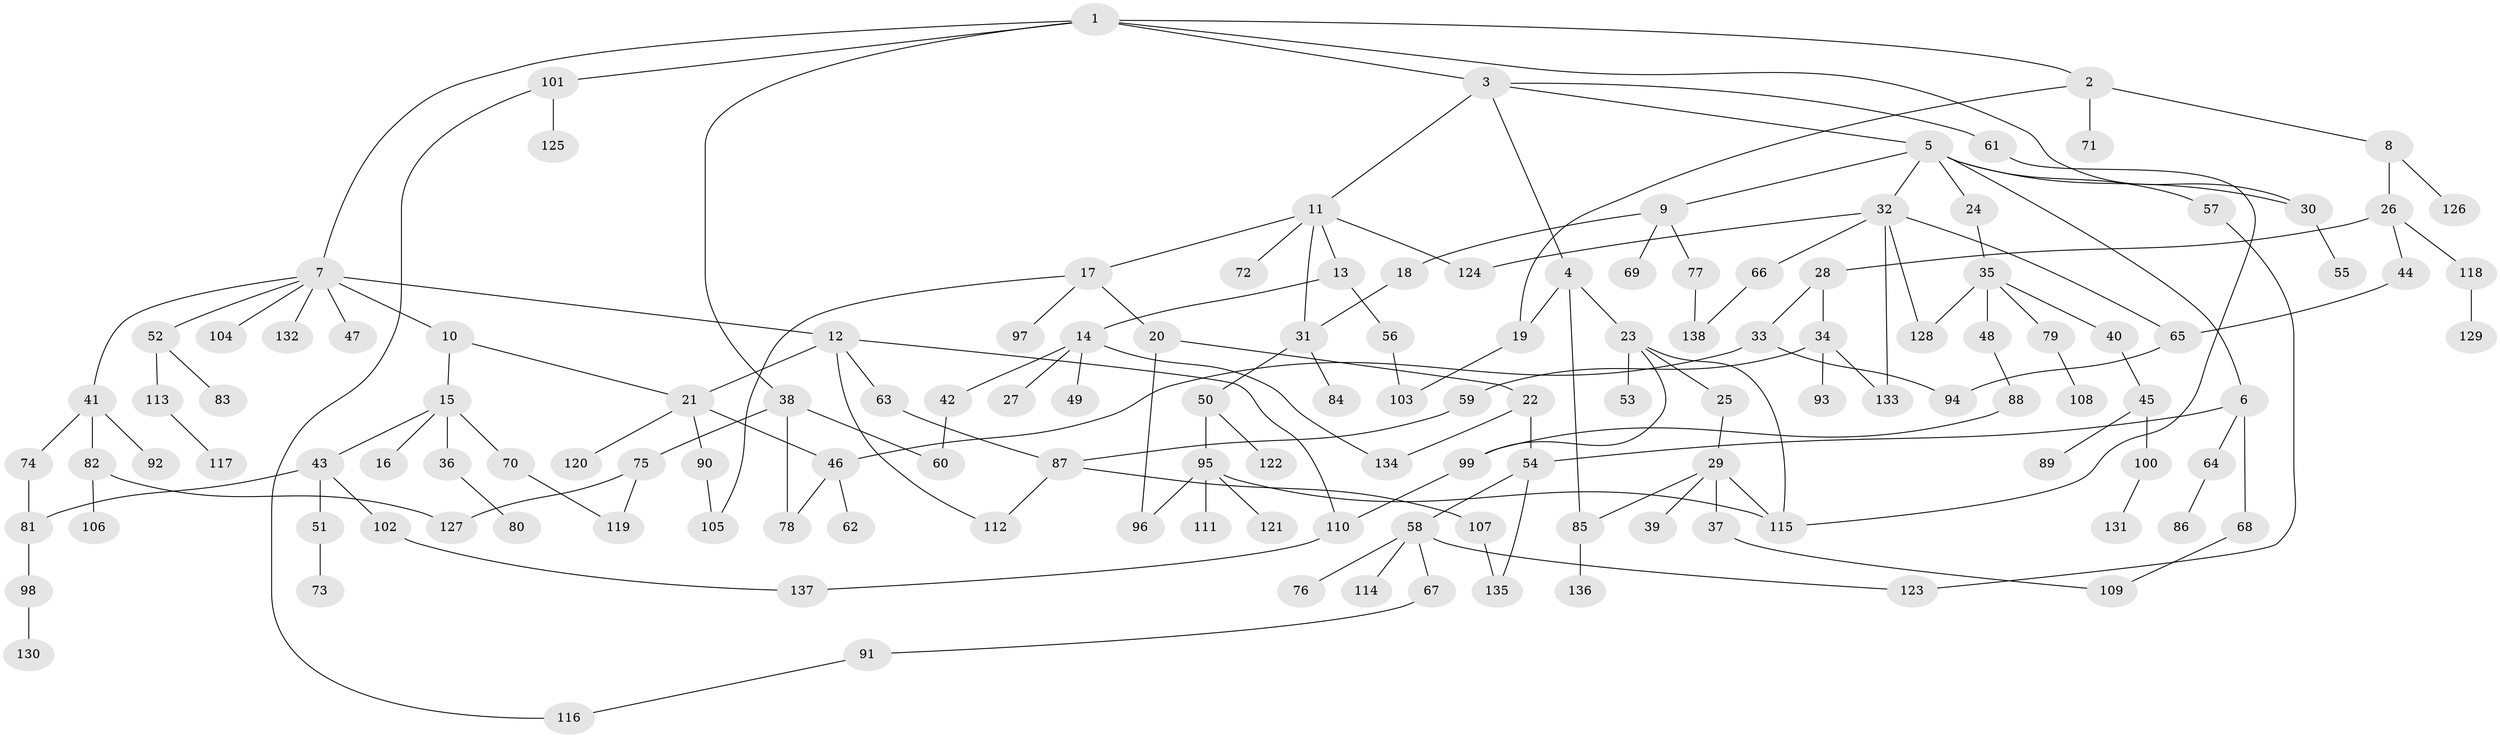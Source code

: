 // coarse degree distribution, {7: 0.07216494845360824, 5: 0.030927835051546393, 9: 0.010309278350515464, 4: 0.12371134020618557, 3: 0.13402061855670103, 6: 0.010309278350515464, 1: 0.26804123711340205, 2: 0.35051546391752575}
// Generated by graph-tools (version 1.1) at 2025/51/02/27/25 19:51:39]
// undirected, 138 vertices, 171 edges
graph export_dot {
graph [start="1"]
  node [color=gray90,style=filled];
  1;
  2;
  3;
  4;
  5;
  6;
  7;
  8;
  9;
  10;
  11;
  12;
  13;
  14;
  15;
  16;
  17;
  18;
  19;
  20;
  21;
  22;
  23;
  24;
  25;
  26;
  27;
  28;
  29;
  30;
  31;
  32;
  33;
  34;
  35;
  36;
  37;
  38;
  39;
  40;
  41;
  42;
  43;
  44;
  45;
  46;
  47;
  48;
  49;
  50;
  51;
  52;
  53;
  54;
  55;
  56;
  57;
  58;
  59;
  60;
  61;
  62;
  63;
  64;
  65;
  66;
  67;
  68;
  69;
  70;
  71;
  72;
  73;
  74;
  75;
  76;
  77;
  78;
  79;
  80;
  81;
  82;
  83;
  84;
  85;
  86;
  87;
  88;
  89;
  90;
  91;
  92;
  93;
  94;
  95;
  96;
  97;
  98;
  99;
  100;
  101;
  102;
  103;
  104;
  105;
  106;
  107;
  108;
  109;
  110;
  111;
  112;
  113;
  114;
  115;
  116;
  117;
  118;
  119;
  120;
  121;
  122;
  123;
  124;
  125;
  126;
  127;
  128;
  129;
  130;
  131;
  132;
  133;
  134;
  135;
  136;
  137;
  138;
  1 -- 2;
  1 -- 3;
  1 -- 7;
  1 -- 30;
  1 -- 38;
  1 -- 101;
  2 -- 8;
  2 -- 71;
  2 -- 19;
  3 -- 4;
  3 -- 5;
  3 -- 11;
  3 -- 61;
  4 -- 19;
  4 -- 23;
  4 -- 85;
  5 -- 6;
  5 -- 9;
  5 -- 24;
  5 -- 32;
  5 -- 57;
  5 -- 30;
  6 -- 54;
  6 -- 64;
  6 -- 68;
  7 -- 10;
  7 -- 12;
  7 -- 41;
  7 -- 47;
  7 -- 52;
  7 -- 104;
  7 -- 132;
  8 -- 26;
  8 -- 126;
  9 -- 18;
  9 -- 69;
  9 -- 77;
  10 -- 15;
  10 -- 21;
  11 -- 13;
  11 -- 17;
  11 -- 72;
  11 -- 124;
  11 -- 31;
  12 -- 21;
  12 -- 63;
  12 -- 112;
  12 -- 110;
  13 -- 14;
  13 -- 56;
  14 -- 27;
  14 -- 42;
  14 -- 49;
  14 -- 134;
  15 -- 16;
  15 -- 36;
  15 -- 43;
  15 -- 70;
  17 -- 20;
  17 -- 97;
  17 -- 105;
  18 -- 31;
  19 -- 103;
  20 -- 22;
  20 -- 96;
  21 -- 90;
  21 -- 120;
  21 -- 46;
  22 -- 134;
  22 -- 54;
  23 -- 25;
  23 -- 53;
  23 -- 99;
  23 -- 115;
  24 -- 35;
  25 -- 29;
  26 -- 28;
  26 -- 44;
  26 -- 118;
  28 -- 33;
  28 -- 34;
  29 -- 37;
  29 -- 39;
  29 -- 85;
  29 -- 115;
  30 -- 55;
  31 -- 50;
  31 -- 84;
  32 -- 65;
  32 -- 66;
  32 -- 124;
  32 -- 133;
  32 -- 128;
  33 -- 46;
  33 -- 94;
  34 -- 59;
  34 -- 93;
  34 -- 133;
  35 -- 40;
  35 -- 48;
  35 -- 79;
  35 -- 128;
  36 -- 80;
  37 -- 109;
  38 -- 60;
  38 -- 75;
  38 -- 78;
  40 -- 45;
  41 -- 74;
  41 -- 82;
  41 -- 92;
  42 -- 60;
  43 -- 51;
  43 -- 81;
  43 -- 102;
  44 -- 65;
  45 -- 89;
  45 -- 100;
  46 -- 62;
  46 -- 78;
  48 -- 88;
  50 -- 95;
  50 -- 122;
  51 -- 73;
  52 -- 83;
  52 -- 113;
  54 -- 58;
  54 -- 135;
  56 -- 103;
  57 -- 123;
  58 -- 67;
  58 -- 76;
  58 -- 114;
  58 -- 123;
  59 -- 87;
  61 -- 115;
  63 -- 87;
  64 -- 86;
  65 -- 94;
  66 -- 138;
  67 -- 91;
  68 -- 109;
  70 -- 119;
  74 -- 81;
  75 -- 119;
  75 -- 127;
  77 -- 138;
  79 -- 108;
  81 -- 98;
  82 -- 106;
  82 -- 127;
  85 -- 136;
  87 -- 107;
  87 -- 112;
  88 -- 99;
  90 -- 105;
  91 -- 116;
  95 -- 96;
  95 -- 111;
  95 -- 115;
  95 -- 121;
  98 -- 130;
  99 -- 110;
  100 -- 131;
  101 -- 116;
  101 -- 125;
  102 -- 137;
  107 -- 135;
  110 -- 137;
  113 -- 117;
  118 -- 129;
}
